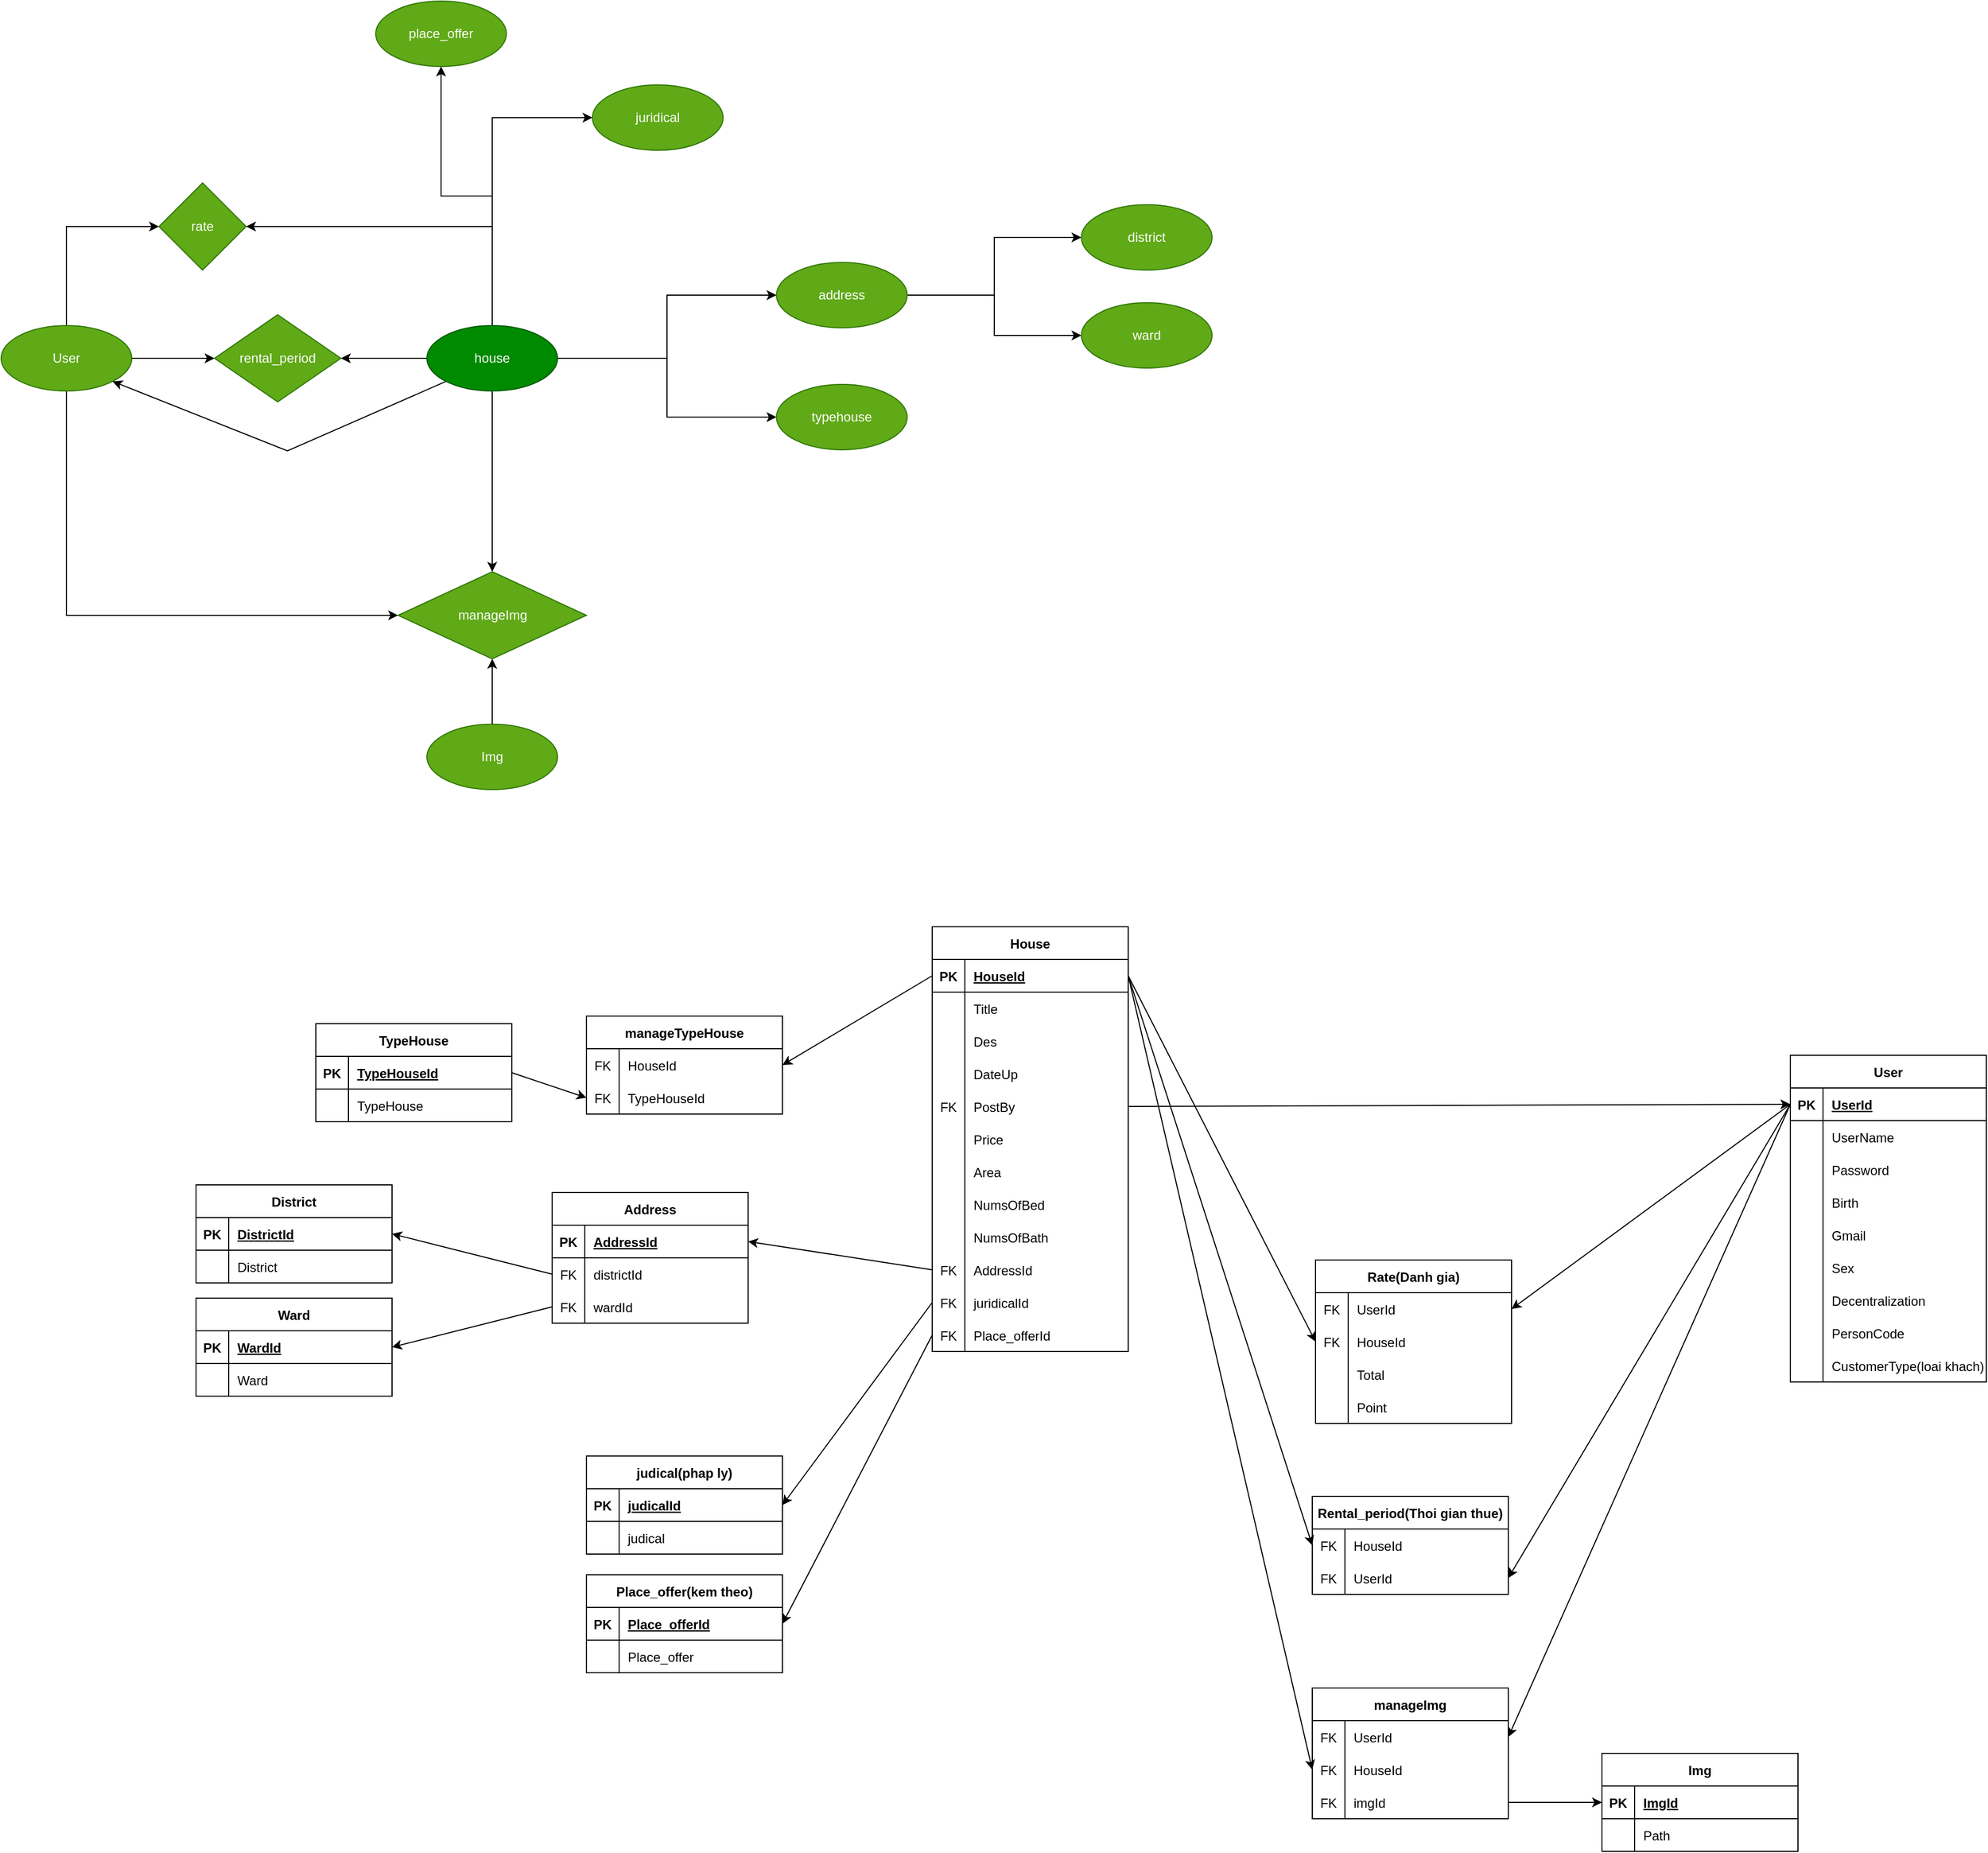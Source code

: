 <mxfile version="20.6.2" type="device"><diagram id="6BeeTokHCu-mZPAGNkXZ" name="Page-1"><mxGraphModel dx="3503" dy="1924" grid="0" gridSize="10" guides="1" tooltips="1" connect="1" arrows="1" fold="1" page="0" pageScale="1" pageWidth="850" pageHeight="1100" math="0" shadow="0"><root><mxCell id="0"/><mxCell id="1" parent="0"/><mxCell id="9HGi4BGhZdFVrXPWBjRr-3" value="User" style="shape=table;startSize=30;container=1;collapsible=1;childLayout=tableLayout;fixedRows=1;rowLines=0;fontStyle=1;align=center;resizeLast=1;" vertex="1" parent="1"><mxGeometry x="425" y="396" width="180" height="300" as="geometry"/></mxCell><mxCell id="9HGi4BGhZdFVrXPWBjRr-4" value="" style="shape=tableRow;horizontal=0;startSize=0;swimlaneHead=0;swimlaneBody=0;fillColor=none;collapsible=0;dropTarget=0;points=[[0,0.5],[1,0.5]];portConstraint=eastwest;top=0;left=0;right=0;bottom=1;" vertex="1" parent="9HGi4BGhZdFVrXPWBjRr-3"><mxGeometry y="30" width="180" height="30" as="geometry"/></mxCell><mxCell id="9HGi4BGhZdFVrXPWBjRr-5" value="PK" style="shape=partialRectangle;connectable=0;fillColor=none;top=0;left=0;bottom=0;right=0;fontStyle=1;overflow=hidden;" vertex="1" parent="9HGi4BGhZdFVrXPWBjRr-4"><mxGeometry width="30" height="30" as="geometry"><mxRectangle width="30" height="30" as="alternateBounds"/></mxGeometry></mxCell><mxCell id="9HGi4BGhZdFVrXPWBjRr-6" value="UserId" style="shape=partialRectangle;connectable=0;fillColor=none;top=0;left=0;bottom=0;right=0;align=left;spacingLeft=6;fontStyle=5;overflow=hidden;" vertex="1" parent="9HGi4BGhZdFVrXPWBjRr-4"><mxGeometry x="30" width="150" height="30" as="geometry"><mxRectangle width="150" height="30" as="alternateBounds"/></mxGeometry></mxCell><mxCell id="9HGi4BGhZdFVrXPWBjRr-7" value="" style="shape=tableRow;horizontal=0;startSize=0;swimlaneHead=0;swimlaneBody=0;fillColor=none;collapsible=0;dropTarget=0;points=[[0,0.5],[1,0.5]];portConstraint=eastwest;top=0;left=0;right=0;bottom=0;" vertex="1" parent="9HGi4BGhZdFVrXPWBjRr-3"><mxGeometry y="60" width="180" height="30" as="geometry"/></mxCell><mxCell id="9HGi4BGhZdFVrXPWBjRr-8" value="" style="shape=partialRectangle;connectable=0;fillColor=none;top=0;left=0;bottom=0;right=0;editable=1;overflow=hidden;" vertex="1" parent="9HGi4BGhZdFVrXPWBjRr-7"><mxGeometry width="30" height="30" as="geometry"><mxRectangle width="30" height="30" as="alternateBounds"/></mxGeometry></mxCell><mxCell id="9HGi4BGhZdFVrXPWBjRr-9" value="UserName" style="shape=partialRectangle;connectable=0;fillColor=none;top=0;left=0;bottom=0;right=0;align=left;spacingLeft=6;overflow=hidden;" vertex="1" parent="9HGi4BGhZdFVrXPWBjRr-7"><mxGeometry x="30" width="150" height="30" as="geometry"><mxRectangle width="150" height="30" as="alternateBounds"/></mxGeometry></mxCell><mxCell id="9HGi4BGhZdFVrXPWBjRr-10" value="" style="shape=tableRow;horizontal=0;startSize=0;swimlaneHead=0;swimlaneBody=0;fillColor=none;collapsible=0;dropTarget=0;points=[[0,0.5],[1,0.5]];portConstraint=eastwest;top=0;left=0;right=0;bottom=0;" vertex="1" parent="9HGi4BGhZdFVrXPWBjRr-3"><mxGeometry y="90" width="180" height="30" as="geometry"/></mxCell><mxCell id="9HGi4BGhZdFVrXPWBjRr-11" value="" style="shape=partialRectangle;connectable=0;fillColor=none;top=0;left=0;bottom=0;right=0;editable=1;overflow=hidden;" vertex="1" parent="9HGi4BGhZdFVrXPWBjRr-10"><mxGeometry width="30" height="30" as="geometry"><mxRectangle width="30" height="30" as="alternateBounds"/></mxGeometry></mxCell><mxCell id="9HGi4BGhZdFVrXPWBjRr-12" value="Password" style="shape=partialRectangle;connectable=0;fillColor=none;top=0;left=0;bottom=0;right=0;align=left;spacingLeft=6;overflow=hidden;" vertex="1" parent="9HGi4BGhZdFVrXPWBjRr-10"><mxGeometry x="30" width="150" height="30" as="geometry"><mxRectangle width="150" height="30" as="alternateBounds"/></mxGeometry></mxCell><mxCell id="9HGi4BGhZdFVrXPWBjRr-13" value="" style="shape=tableRow;horizontal=0;startSize=0;swimlaneHead=0;swimlaneBody=0;fillColor=none;collapsible=0;dropTarget=0;points=[[0,0.5],[1,0.5]];portConstraint=eastwest;top=0;left=0;right=0;bottom=0;" vertex="1" parent="9HGi4BGhZdFVrXPWBjRr-3"><mxGeometry y="120" width="180" height="30" as="geometry"/></mxCell><mxCell id="9HGi4BGhZdFVrXPWBjRr-14" value="" style="shape=partialRectangle;connectable=0;fillColor=none;top=0;left=0;bottom=0;right=0;editable=1;overflow=hidden;" vertex="1" parent="9HGi4BGhZdFVrXPWBjRr-13"><mxGeometry width="30" height="30" as="geometry"><mxRectangle width="30" height="30" as="alternateBounds"/></mxGeometry></mxCell><mxCell id="9HGi4BGhZdFVrXPWBjRr-15" value="Birth" style="shape=partialRectangle;connectable=0;fillColor=none;top=0;left=0;bottom=0;right=0;align=left;spacingLeft=6;overflow=hidden;" vertex="1" parent="9HGi4BGhZdFVrXPWBjRr-13"><mxGeometry x="30" width="150" height="30" as="geometry"><mxRectangle width="150" height="30" as="alternateBounds"/></mxGeometry></mxCell><mxCell id="9HGi4BGhZdFVrXPWBjRr-16" value="" style="shape=tableRow;horizontal=0;startSize=0;swimlaneHead=0;swimlaneBody=0;fillColor=none;collapsible=0;dropTarget=0;points=[[0,0.5],[1,0.5]];portConstraint=eastwest;top=0;left=0;right=0;bottom=0;" vertex="1" parent="9HGi4BGhZdFVrXPWBjRr-3"><mxGeometry y="150" width="180" height="30" as="geometry"/></mxCell><mxCell id="9HGi4BGhZdFVrXPWBjRr-17" value="" style="shape=partialRectangle;connectable=0;fillColor=none;top=0;left=0;bottom=0;right=0;editable=1;overflow=hidden;" vertex="1" parent="9HGi4BGhZdFVrXPWBjRr-16"><mxGeometry width="30" height="30" as="geometry"><mxRectangle width="30" height="30" as="alternateBounds"/></mxGeometry></mxCell><mxCell id="9HGi4BGhZdFVrXPWBjRr-18" value="Gmail" style="shape=partialRectangle;connectable=0;fillColor=none;top=0;left=0;bottom=0;right=0;align=left;spacingLeft=6;overflow=hidden;" vertex="1" parent="9HGi4BGhZdFVrXPWBjRr-16"><mxGeometry x="30" width="150" height="30" as="geometry"><mxRectangle width="150" height="30" as="alternateBounds"/></mxGeometry></mxCell><mxCell id="9HGi4BGhZdFVrXPWBjRr-19" value="" style="shape=tableRow;horizontal=0;startSize=0;swimlaneHead=0;swimlaneBody=0;fillColor=none;collapsible=0;dropTarget=0;points=[[0,0.5],[1,0.5]];portConstraint=eastwest;top=0;left=0;right=0;bottom=0;" vertex="1" parent="9HGi4BGhZdFVrXPWBjRr-3"><mxGeometry y="180" width="180" height="30" as="geometry"/></mxCell><mxCell id="9HGi4BGhZdFVrXPWBjRr-20" value="" style="shape=partialRectangle;connectable=0;fillColor=none;top=0;left=0;bottom=0;right=0;editable=1;overflow=hidden;" vertex="1" parent="9HGi4BGhZdFVrXPWBjRr-19"><mxGeometry width="30" height="30" as="geometry"><mxRectangle width="30" height="30" as="alternateBounds"/></mxGeometry></mxCell><mxCell id="9HGi4BGhZdFVrXPWBjRr-21" value="Sex" style="shape=partialRectangle;connectable=0;fillColor=none;top=0;left=0;bottom=0;right=0;align=left;spacingLeft=6;overflow=hidden;" vertex="1" parent="9HGi4BGhZdFVrXPWBjRr-19"><mxGeometry x="30" width="150" height="30" as="geometry"><mxRectangle width="150" height="30" as="alternateBounds"/></mxGeometry></mxCell><mxCell id="9HGi4BGhZdFVrXPWBjRr-22" value="" style="shape=tableRow;horizontal=0;startSize=0;swimlaneHead=0;swimlaneBody=0;fillColor=none;collapsible=0;dropTarget=0;points=[[0,0.5],[1,0.5]];portConstraint=eastwest;top=0;left=0;right=0;bottom=0;" vertex="1" parent="9HGi4BGhZdFVrXPWBjRr-3"><mxGeometry y="210" width="180" height="30" as="geometry"/></mxCell><mxCell id="9HGi4BGhZdFVrXPWBjRr-23" value="" style="shape=partialRectangle;connectable=0;fillColor=none;top=0;left=0;bottom=0;right=0;editable=1;overflow=hidden;" vertex="1" parent="9HGi4BGhZdFVrXPWBjRr-22"><mxGeometry width="30" height="30" as="geometry"><mxRectangle width="30" height="30" as="alternateBounds"/></mxGeometry></mxCell><mxCell id="9HGi4BGhZdFVrXPWBjRr-24" value="Decentralization" style="shape=partialRectangle;connectable=0;fillColor=none;top=0;left=0;bottom=0;right=0;align=left;spacingLeft=6;overflow=hidden;" vertex="1" parent="9HGi4BGhZdFVrXPWBjRr-22"><mxGeometry x="30" width="150" height="30" as="geometry"><mxRectangle width="150" height="30" as="alternateBounds"/></mxGeometry></mxCell><mxCell id="9HGi4BGhZdFVrXPWBjRr-25" value="" style="shape=tableRow;horizontal=0;startSize=0;swimlaneHead=0;swimlaneBody=0;fillColor=none;collapsible=0;dropTarget=0;points=[[0,0.5],[1,0.5]];portConstraint=eastwest;top=0;left=0;right=0;bottom=0;" vertex="1" parent="9HGi4BGhZdFVrXPWBjRr-3"><mxGeometry y="240" width="180" height="30" as="geometry"/></mxCell><mxCell id="9HGi4BGhZdFVrXPWBjRr-26" value="" style="shape=partialRectangle;connectable=0;fillColor=none;top=0;left=0;bottom=0;right=0;editable=1;overflow=hidden;" vertex="1" parent="9HGi4BGhZdFVrXPWBjRr-25"><mxGeometry width="30" height="30" as="geometry"><mxRectangle width="30" height="30" as="alternateBounds"/></mxGeometry></mxCell><mxCell id="9HGi4BGhZdFVrXPWBjRr-27" value="PersonCode" style="shape=partialRectangle;connectable=0;fillColor=none;top=0;left=0;bottom=0;right=0;align=left;spacingLeft=6;overflow=hidden;" vertex="1" parent="9HGi4BGhZdFVrXPWBjRr-25"><mxGeometry x="30" width="150" height="30" as="geometry"><mxRectangle width="150" height="30" as="alternateBounds"/></mxGeometry></mxCell><mxCell id="9HGi4BGhZdFVrXPWBjRr-200" value="" style="shape=tableRow;horizontal=0;startSize=0;swimlaneHead=0;swimlaneBody=0;fillColor=none;collapsible=0;dropTarget=0;points=[[0,0.5],[1,0.5]];portConstraint=eastwest;top=0;left=0;right=0;bottom=0;" vertex="1" parent="9HGi4BGhZdFVrXPWBjRr-3"><mxGeometry y="270" width="180" height="30" as="geometry"/></mxCell><mxCell id="9HGi4BGhZdFVrXPWBjRr-201" value="" style="shape=partialRectangle;connectable=0;fillColor=none;top=0;left=0;bottom=0;right=0;editable=1;overflow=hidden;" vertex="1" parent="9HGi4BGhZdFVrXPWBjRr-200"><mxGeometry width="30" height="30" as="geometry"><mxRectangle width="30" height="30" as="alternateBounds"/></mxGeometry></mxCell><mxCell id="9HGi4BGhZdFVrXPWBjRr-202" value="CustomerType(loai khach)" style="shape=partialRectangle;connectable=0;fillColor=none;top=0;left=0;bottom=0;right=0;align=left;spacingLeft=6;overflow=hidden;" vertex="1" parent="9HGi4BGhZdFVrXPWBjRr-200"><mxGeometry x="30" width="150" height="30" as="geometry"><mxRectangle width="150" height="30" as="alternateBounds"/></mxGeometry></mxCell><mxCell id="9HGi4BGhZdFVrXPWBjRr-28" value="House" style="shape=table;startSize=30;container=1;collapsible=1;childLayout=tableLayout;fixedRows=1;rowLines=0;fontStyle=1;align=center;resizeLast=1;" vertex="1" parent="1"><mxGeometry x="-363" y="278" width="180" height="390" as="geometry"/></mxCell><mxCell id="9HGi4BGhZdFVrXPWBjRr-29" value="" style="shape=tableRow;horizontal=0;startSize=0;swimlaneHead=0;swimlaneBody=0;fillColor=none;collapsible=0;dropTarget=0;points=[[0,0.5],[1,0.5]];portConstraint=eastwest;top=0;left=0;right=0;bottom=1;" vertex="1" parent="9HGi4BGhZdFVrXPWBjRr-28"><mxGeometry y="30" width="180" height="30" as="geometry"/></mxCell><mxCell id="9HGi4BGhZdFVrXPWBjRr-30" value="PK" style="shape=partialRectangle;connectable=0;fillColor=none;top=0;left=0;bottom=0;right=0;fontStyle=1;overflow=hidden;" vertex="1" parent="9HGi4BGhZdFVrXPWBjRr-29"><mxGeometry width="30" height="30" as="geometry"><mxRectangle width="30" height="30" as="alternateBounds"/></mxGeometry></mxCell><mxCell id="9HGi4BGhZdFVrXPWBjRr-31" value="HouseId" style="shape=partialRectangle;connectable=0;fillColor=none;top=0;left=0;bottom=0;right=0;align=left;spacingLeft=6;fontStyle=5;overflow=hidden;" vertex="1" parent="9HGi4BGhZdFVrXPWBjRr-29"><mxGeometry x="30" width="150" height="30" as="geometry"><mxRectangle width="150" height="30" as="alternateBounds"/></mxGeometry></mxCell><mxCell id="9HGi4BGhZdFVrXPWBjRr-32" value="" style="shape=tableRow;horizontal=0;startSize=0;swimlaneHead=0;swimlaneBody=0;fillColor=none;collapsible=0;dropTarget=0;points=[[0,0.5],[1,0.5]];portConstraint=eastwest;top=0;left=0;right=0;bottom=0;" vertex="1" parent="9HGi4BGhZdFVrXPWBjRr-28"><mxGeometry y="60" width="180" height="30" as="geometry"/></mxCell><mxCell id="9HGi4BGhZdFVrXPWBjRr-33" value="" style="shape=partialRectangle;connectable=0;fillColor=none;top=0;left=0;bottom=0;right=0;editable=1;overflow=hidden;" vertex="1" parent="9HGi4BGhZdFVrXPWBjRr-32"><mxGeometry width="30" height="30" as="geometry"><mxRectangle width="30" height="30" as="alternateBounds"/></mxGeometry></mxCell><mxCell id="9HGi4BGhZdFVrXPWBjRr-34" value="Title" style="shape=partialRectangle;connectable=0;fillColor=none;top=0;left=0;bottom=0;right=0;align=left;spacingLeft=6;overflow=hidden;" vertex="1" parent="9HGi4BGhZdFVrXPWBjRr-32"><mxGeometry x="30" width="150" height="30" as="geometry"><mxRectangle width="150" height="30" as="alternateBounds"/></mxGeometry></mxCell><mxCell id="9HGi4BGhZdFVrXPWBjRr-35" value="" style="shape=tableRow;horizontal=0;startSize=0;swimlaneHead=0;swimlaneBody=0;fillColor=none;collapsible=0;dropTarget=0;points=[[0,0.5],[1,0.5]];portConstraint=eastwest;top=0;left=0;right=0;bottom=0;" vertex="1" parent="9HGi4BGhZdFVrXPWBjRr-28"><mxGeometry y="90" width="180" height="30" as="geometry"/></mxCell><mxCell id="9HGi4BGhZdFVrXPWBjRr-36" value="" style="shape=partialRectangle;connectable=0;fillColor=none;top=0;left=0;bottom=0;right=0;editable=1;overflow=hidden;" vertex="1" parent="9HGi4BGhZdFVrXPWBjRr-35"><mxGeometry width="30" height="30" as="geometry"><mxRectangle width="30" height="30" as="alternateBounds"/></mxGeometry></mxCell><mxCell id="9HGi4BGhZdFVrXPWBjRr-37" value="Des" style="shape=partialRectangle;connectable=0;fillColor=none;top=0;left=0;bottom=0;right=0;align=left;spacingLeft=6;overflow=hidden;" vertex="1" parent="9HGi4BGhZdFVrXPWBjRr-35"><mxGeometry x="30" width="150" height="30" as="geometry"><mxRectangle width="150" height="30" as="alternateBounds"/></mxGeometry></mxCell><mxCell id="9HGi4BGhZdFVrXPWBjRr-38" value="" style="shape=tableRow;horizontal=0;startSize=0;swimlaneHead=0;swimlaneBody=0;fillColor=none;collapsible=0;dropTarget=0;points=[[0,0.5],[1,0.5]];portConstraint=eastwest;top=0;left=0;right=0;bottom=0;" vertex="1" parent="9HGi4BGhZdFVrXPWBjRr-28"><mxGeometry y="120" width="180" height="30" as="geometry"/></mxCell><mxCell id="9HGi4BGhZdFVrXPWBjRr-39" value="" style="shape=partialRectangle;connectable=0;fillColor=none;top=0;left=0;bottom=0;right=0;editable=1;overflow=hidden;" vertex="1" parent="9HGi4BGhZdFVrXPWBjRr-38"><mxGeometry width="30" height="30" as="geometry"><mxRectangle width="30" height="30" as="alternateBounds"/></mxGeometry></mxCell><mxCell id="9HGi4BGhZdFVrXPWBjRr-40" value="DateUp" style="shape=partialRectangle;connectable=0;fillColor=none;top=0;left=0;bottom=0;right=0;align=left;spacingLeft=6;overflow=hidden;" vertex="1" parent="9HGi4BGhZdFVrXPWBjRr-38"><mxGeometry x="30" width="150" height="30" as="geometry"><mxRectangle width="150" height="30" as="alternateBounds"/></mxGeometry></mxCell><mxCell id="9HGi4BGhZdFVrXPWBjRr-44" value="" style="shape=tableRow;horizontal=0;startSize=0;swimlaneHead=0;swimlaneBody=0;fillColor=none;collapsible=0;dropTarget=0;points=[[0,0.5],[1,0.5]];portConstraint=eastwest;top=0;left=0;right=0;bottom=0;" vertex="1" parent="9HGi4BGhZdFVrXPWBjRr-28"><mxGeometry y="150" width="180" height="30" as="geometry"/></mxCell><mxCell id="9HGi4BGhZdFVrXPWBjRr-45" value="FK" style="shape=partialRectangle;connectable=0;fillColor=none;top=0;left=0;bottom=0;right=0;editable=1;overflow=hidden;" vertex="1" parent="9HGi4BGhZdFVrXPWBjRr-44"><mxGeometry width="30" height="30" as="geometry"><mxRectangle width="30" height="30" as="alternateBounds"/></mxGeometry></mxCell><mxCell id="9HGi4BGhZdFVrXPWBjRr-46" value="PostBy" style="shape=partialRectangle;connectable=0;fillColor=none;top=0;left=0;bottom=0;right=0;align=left;spacingLeft=6;overflow=hidden;" vertex="1" parent="9HGi4BGhZdFVrXPWBjRr-44"><mxGeometry x="30" width="150" height="30" as="geometry"><mxRectangle width="150" height="30" as="alternateBounds"/></mxGeometry></mxCell><mxCell id="9HGi4BGhZdFVrXPWBjRr-47" value="" style="shape=tableRow;horizontal=0;startSize=0;swimlaneHead=0;swimlaneBody=0;fillColor=none;collapsible=0;dropTarget=0;points=[[0,0.5],[1,0.5]];portConstraint=eastwest;top=0;left=0;right=0;bottom=0;" vertex="1" parent="9HGi4BGhZdFVrXPWBjRr-28"><mxGeometry y="180" width="180" height="30" as="geometry"/></mxCell><mxCell id="9HGi4BGhZdFVrXPWBjRr-48" value="" style="shape=partialRectangle;connectable=0;fillColor=none;top=0;left=0;bottom=0;right=0;editable=1;overflow=hidden;" vertex="1" parent="9HGi4BGhZdFVrXPWBjRr-47"><mxGeometry width="30" height="30" as="geometry"><mxRectangle width="30" height="30" as="alternateBounds"/></mxGeometry></mxCell><mxCell id="9HGi4BGhZdFVrXPWBjRr-49" value="Price" style="shape=partialRectangle;connectable=0;fillColor=none;top=0;left=0;bottom=0;right=0;align=left;spacingLeft=6;overflow=hidden;" vertex="1" parent="9HGi4BGhZdFVrXPWBjRr-47"><mxGeometry x="30" width="150" height="30" as="geometry"><mxRectangle width="150" height="30" as="alternateBounds"/></mxGeometry></mxCell><mxCell id="9HGi4BGhZdFVrXPWBjRr-111" value="" style="shape=tableRow;horizontal=0;startSize=0;swimlaneHead=0;swimlaneBody=0;fillColor=none;collapsible=0;dropTarget=0;points=[[0,0.5],[1,0.5]];portConstraint=eastwest;top=0;left=0;right=0;bottom=0;" vertex="1" parent="9HGi4BGhZdFVrXPWBjRr-28"><mxGeometry y="210" width="180" height="30" as="geometry"/></mxCell><mxCell id="9HGi4BGhZdFVrXPWBjRr-112" value="" style="shape=partialRectangle;connectable=0;fillColor=none;top=0;left=0;bottom=0;right=0;editable=1;overflow=hidden;" vertex="1" parent="9HGi4BGhZdFVrXPWBjRr-111"><mxGeometry width="30" height="30" as="geometry"><mxRectangle width="30" height="30" as="alternateBounds"/></mxGeometry></mxCell><mxCell id="9HGi4BGhZdFVrXPWBjRr-113" value="Area" style="shape=partialRectangle;connectable=0;fillColor=none;top=0;left=0;bottom=0;right=0;align=left;spacingLeft=6;overflow=hidden;" vertex="1" parent="9HGi4BGhZdFVrXPWBjRr-111"><mxGeometry x="30" width="150" height="30" as="geometry"><mxRectangle width="150" height="30" as="alternateBounds"/></mxGeometry></mxCell><mxCell id="9HGi4BGhZdFVrXPWBjRr-56" value="" style="shape=tableRow;horizontal=0;startSize=0;swimlaneHead=0;swimlaneBody=0;fillColor=none;collapsible=0;dropTarget=0;points=[[0,0.5],[1,0.5]];portConstraint=eastwest;top=0;left=0;right=0;bottom=0;" vertex="1" parent="9HGi4BGhZdFVrXPWBjRr-28"><mxGeometry y="240" width="180" height="30" as="geometry"/></mxCell><mxCell id="9HGi4BGhZdFVrXPWBjRr-57" value="" style="shape=partialRectangle;connectable=0;fillColor=none;top=0;left=0;bottom=0;right=0;editable=1;overflow=hidden;" vertex="1" parent="9HGi4BGhZdFVrXPWBjRr-56"><mxGeometry width="30" height="30" as="geometry"><mxRectangle width="30" height="30" as="alternateBounds"/></mxGeometry></mxCell><mxCell id="9HGi4BGhZdFVrXPWBjRr-58" value="NumsOfBed" style="shape=partialRectangle;connectable=0;fillColor=none;top=0;left=0;bottom=0;right=0;align=left;spacingLeft=6;overflow=hidden;" vertex="1" parent="9HGi4BGhZdFVrXPWBjRr-56"><mxGeometry x="30" width="150" height="30" as="geometry"><mxRectangle width="150" height="30" as="alternateBounds"/></mxGeometry></mxCell><mxCell id="9HGi4BGhZdFVrXPWBjRr-53" value="" style="shape=tableRow;horizontal=0;startSize=0;swimlaneHead=0;swimlaneBody=0;fillColor=none;collapsible=0;dropTarget=0;points=[[0,0.5],[1,0.5]];portConstraint=eastwest;top=0;left=0;right=0;bottom=0;" vertex="1" parent="9HGi4BGhZdFVrXPWBjRr-28"><mxGeometry y="270" width="180" height="30" as="geometry"/></mxCell><mxCell id="9HGi4BGhZdFVrXPWBjRr-54" value="" style="shape=partialRectangle;connectable=0;fillColor=none;top=0;left=0;bottom=0;right=0;editable=1;overflow=hidden;" vertex="1" parent="9HGi4BGhZdFVrXPWBjRr-53"><mxGeometry width="30" height="30" as="geometry"><mxRectangle width="30" height="30" as="alternateBounds"/></mxGeometry></mxCell><mxCell id="9HGi4BGhZdFVrXPWBjRr-55" value="NumsOfBath" style="shape=partialRectangle;connectable=0;fillColor=none;top=0;left=0;bottom=0;right=0;align=left;spacingLeft=6;overflow=hidden;" vertex="1" parent="9HGi4BGhZdFVrXPWBjRr-53"><mxGeometry x="30" width="150" height="30" as="geometry"><mxRectangle width="150" height="30" as="alternateBounds"/></mxGeometry></mxCell><mxCell id="9HGi4BGhZdFVrXPWBjRr-50" value="" style="shape=tableRow;horizontal=0;startSize=0;swimlaneHead=0;swimlaneBody=0;fillColor=none;collapsible=0;dropTarget=0;points=[[0,0.5],[1,0.5]];portConstraint=eastwest;top=0;left=0;right=0;bottom=0;" vertex="1" parent="9HGi4BGhZdFVrXPWBjRr-28"><mxGeometry y="300" width="180" height="30" as="geometry"/></mxCell><mxCell id="9HGi4BGhZdFVrXPWBjRr-51" value="FK" style="shape=partialRectangle;connectable=0;fillColor=none;top=0;left=0;bottom=0;right=0;editable=1;overflow=hidden;" vertex="1" parent="9HGi4BGhZdFVrXPWBjRr-50"><mxGeometry width="30" height="30" as="geometry"><mxRectangle width="30" height="30" as="alternateBounds"/></mxGeometry></mxCell><mxCell id="9HGi4BGhZdFVrXPWBjRr-52" value="AddressId" style="shape=partialRectangle;connectable=0;fillColor=none;top=0;left=0;bottom=0;right=0;align=left;spacingLeft=6;overflow=hidden;" vertex="1" parent="9HGi4BGhZdFVrXPWBjRr-50"><mxGeometry x="30" width="150" height="30" as="geometry"><mxRectangle width="150" height="30" as="alternateBounds"/></mxGeometry></mxCell><mxCell id="9HGi4BGhZdFVrXPWBjRr-92" value="" style="shape=tableRow;horizontal=0;startSize=0;swimlaneHead=0;swimlaneBody=0;fillColor=none;collapsible=0;dropTarget=0;points=[[0,0.5],[1,0.5]];portConstraint=eastwest;top=0;left=0;right=0;bottom=0;" vertex="1" parent="9HGi4BGhZdFVrXPWBjRr-28"><mxGeometry y="330" width="180" height="30" as="geometry"/></mxCell><mxCell id="9HGi4BGhZdFVrXPWBjRr-93" value="FK" style="shape=partialRectangle;connectable=0;fillColor=none;top=0;left=0;bottom=0;right=0;editable=1;overflow=hidden;" vertex="1" parent="9HGi4BGhZdFVrXPWBjRr-92"><mxGeometry width="30" height="30" as="geometry"><mxRectangle width="30" height="30" as="alternateBounds"/></mxGeometry></mxCell><mxCell id="9HGi4BGhZdFVrXPWBjRr-94" value="juridicalId" style="shape=partialRectangle;connectable=0;fillColor=none;top=0;left=0;bottom=0;right=0;align=left;spacingLeft=6;overflow=hidden;" vertex="1" parent="9HGi4BGhZdFVrXPWBjRr-92"><mxGeometry x="30" width="150" height="30" as="geometry"><mxRectangle width="150" height="30" as="alternateBounds"/></mxGeometry></mxCell><mxCell id="9HGi4BGhZdFVrXPWBjRr-86" value="" style="shape=tableRow;horizontal=0;startSize=0;swimlaneHead=0;swimlaneBody=0;fillColor=none;collapsible=0;dropTarget=0;points=[[0,0.5],[1,0.5]];portConstraint=eastwest;top=0;left=0;right=0;bottom=0;" vertex="1" parent="9HGi4BGhZdFVrXPWBjRr-28"><mxGeometry y="360" width="180" height="30" as="geometry"/></mxCell><mxCell id="9HGi4BGhZdFVrXPWBjRr-87" value="FK" style="shape=partialRectangle;connectable=0;fillColor=none;top=0;left=0;bottom=0;right=0;editable=1;overflow=hidden;" vertex="1" parent="9HGi4BGhZdFVrXPWBjRr-86"><mxGeometry width="30" height="30" as="geometry"><mxRectangle width="30" height="30" as="alternateBounds"/></mxGeometry></mxCell><mxCell id="9HGi4BGhZdFVrXPWBjRr-88" value="Place_offerId" style="shape=partialRectangle;connectable=0;fillColor=none;top=0;left=0;bottom=0;right=0;align=left;spacingLeft=6;overflow=hidden;" vertex="1" parent="9HGi4BGhZdFVrXPWBjRr-86"><mxGeometry x="30" width="150" height="30" as="geometry"><mxRectangle width="150" height="30" as="alternateBounds"/></mxGeometry></mxCell><mxCell id="9HGi4BGhZdFVrXPWBjRr-73" style="edgeStyle=orthogonalEdgeStyle;rounded=0;orthogonalLoop=1;jettySize=auto;html=1;exitX=0.5;exitY=1;exitDx=0;exitDy=0;entryX=0;entryY=0.5;entryDx=0;entryDy=0;" edge="1" parent="1" source="9HGi4BGhZdFVrXPWBjRr-59" target="9HGi4BGhZdFVrXPWBjRr-69"><mxGeometry relative="1" as="geometry"/></mxCell><mxCell id="9HGi4BGhZdFVrXPWBjRr-75" style="edgeStyle=orthogonalEdgeStyle;rounded=0;orthogonalLoop=1;jettySize=auto;html=1;exitX=1;exitY=0.5;exitDx=0;exitDy=0;entryX=0;entryY=0.5;entryDx=0;entryDy=0;" edge="1" parent="1" source="9HGi4BGhZdFVrXPWBjRr-59" target="9HGi4BGhZdFVrXPWBjRr-77"><mxGeometry relative="1" as="geometry"><mxPoint x="-1019" y="-244" as="targetPoint"/></mxGeometry></mxCell><mxCell id="9HGi4BGhZdFVrXPWBjRr-80" style="edgeStyle=orthogonalEdgeStyle;rounded=0;orthogonalLoop=1;jettySize=auto;html=1;exitX=0.5;exitY=0;exitDx=0;exitDy=0;entryX=0;entryY=0.5;entryDx=0;entryDy=0;" edge="1" parent="1" source="9HGi4BGhZdFVrXPWBjRr-59" target="9HGi4BGhZdFVrXPWBjRr-114"><mxGeometry relative="1" as="geometry"><mxPoint x="-1082" y="-482" as="targetPoint"/></mxGeometry></mxCell><mxCell id="9HGi4BGhZdFVrXPWBjRr-59" value="User" style="ellipse;whiteSpace=wrap;html=1;fillColor=#60a917;fontColor=#ffffff;strokeColor=#2D7600;" vertex="1" parent="1"><mxGeometry x="-1218" y="-274" width="120" height="60" as="geometry"/></mxCell><mxCell id="9HGi4BGhZdFVrXPWBjRr-63" style="edgeStyle=orthogonalEdgeStyle;rounded=0;orthogonalLoop=1;jettySize=auto;html=1;exitX=1;exitY=0.5;exitDx=0;exitDy=0;entryX=0;entryY=0.5;entryDx=0;entryDy=0;" edge="1" parent="1" source="9HGi4BGhZdFVrXPWBjRr-60" target="9HGi4BGhZdFVrXPWBjRr-61"><mxGeometry relative="1" as="geometry"/></mxCell><mxCell id="9HGi4BGhZdFVrXPWBjRr-64" style="edgeStyle=orthogonalEdgeStyle;rounded=0;orthogonalLoop=1;jettySize=auto;html=1;exitX=1;exitY=0.5;exitDx=0;exitDy=0;entryX=0;entryY=0.5;entryDx=0;entryDy=0;" edge="1" parent="1" source="9HGi4BGhZdFVrXPWBjRr-60" target="9HGi4BGhZdFVrXPWBjRr-62"><mxGeometry relative="1" as="geometry"/></mxCell><mxCell id="9HGi4BGhZdFVrXPWBjRr-70" style="edgeStyle=orthogonalEdgeStyle;rounded=0;orthogonalLoop=1;jettySize=auto;html=1;exitX=0.5;exitY=1;exitDx=0;exitDy=0;entryX=0.5;entryY=0;entryDx=0;entryDy=0;" edge="1" parent="1" source="9HGi4BGhZdFVrXPWBjRr-60" target="9HGi4BGhZdFVrXPWBjRr-69"><mxGeometry relative="1" as="geometry"/></mxCell><mxCell id="9HGi4BGhZdFVrXPWBjRr-76" style="edgeStyle=orthogonalEdgeStyle;rounded=0;orthogonalLoop=1;jettySize=auto;html=1;exitX=0;exitY=0.5;exitDx=0;exitDy=0;entryX=1;entryY=0.5;entryDx=0;entryDy=0;" edge="1" parent="1" source="9HGi4BGhZdFVrXPWBjRr-60" target="9HGi4BGhZdFVrXPWBjRr-77"><mxGeometry relative="1" as="geometry"><mxPoint x="-899" y="-244" as="targetPoint"/></mxGeometry></mxCell><mxCell id="9HGi4BGhZdFVrXPWBjRr-79" style="edgeStyle=orthogonalEdgeStyle;rounded=0;orthogonalLoop=1;jettySize=auto;html=1;exitX=0.5;exitY=0;exitDx=0;exitDy=0;entryX=1;entryY=0.5;entryDx=0;entryDy=0;" edge="1" parent="1" source="9HGi4BGhZdFVrXPWBjRr-60" target="9HGi4BGhZdFVrXPWBjRr-114"><mxGeometry relative="1" as="geometry"><mxPoint x="-1022" y="-452" as="targetPoint"/></mxGeometry></mxCell><mxCell id="9HGi4BGhZdFVrXPWBjRr-82" style="edgeStyle=orthogonalEdgeStyle;rounded=0;orthogonalLoop=1;jettySize=auto;html=1;exitX=0.5;exitY=0;exitDx=0;exitDy=0;entryX=0.5;entryY=1;entryDx=0;entryDy=0;" edge="1" parent="1" source="9HGi4BGhZdFVrXPWBjRr-60" target="9HGi4BGhZdFVrXPWBjRr-81"><mxGeometry relative="1" as="geometry"/></mxCell><mxCell id="9HGi4BGhZdFVrXPWBjRr-96" style="edgeStyle=orthogonalEdgeStyle;rounded=0;orthogonalLoop=1;jettySize=auto;html=1;exitX=0.5;exitY=0;exitDx=0;exitDy=0;entryX=0;entryY=0.5;entryDx=0;entryDy=0;" edge="1" parent="1" source="9HGi4BGhZdFVrXPWBjRr-60" target="9HGi4BGhZdFVrXPWBjRr-95"><mxGeometry relative="1" as="geometry"/></mxCell><mxCell id="9HGi4BGhZdFVrXPWBjRr-199" style="edgeStyle=none;rounded=0;orthogonalLoop=1;jettySize=auto;html=1;exitX=0;exitY=1;exitDx=0;exitDy=0;entryX=1;entryY=1;entryDx=0;entryDy=0;" edge="1" parent="1" source="9HGi4BGhZdFVrXPWBjRr-60" target="9HGi4BGhZdFVrXPWBjRr-59"><mxGeometry relative="1" as="geometry"><Array as="points"><mxPoint x="-955" y="-159"/></Array></mxGeometry></mxCell><mxCell id="9HGi4BGhZdFVrXPWBjRr-60" value="house" style="ellipse;whiteSpace=wrap;html=1;fillColor=#008a00;fontColor=#ffffff;strokeColor=#005700;" vertex="1" parent="1"><mxGeometry x="-827" y="-274" width="120" height="60" as="geometry"/></mxCell><mxCell id="9HGi4BGhZdFVrXPWBjRr-67" style="edgeStyle=orthogonalEdgeStyle;rounded=0;orthogonalLoop=1;jettySize=auto;html=1;exitX=1;exitY=0.5;exitDx=0;exitDy=0;entryX=0;entryY=0.5;entryDx=0;entryDy=0;" edge="1" parent="1" source="9HGi4BGhZdFVrXPWBjRr-61" target="9HGi4BGhZdFVrXPWBjRr-65"><mxGeometry relative="1" as="geometry"/></mxCell><mxCell id="9HGi4BGhZdFVrXPWBjRr-68" style="edgeStyle=orthogonalEdgeStyle;rounded=0;orthogonalLoop=1;jettySize=auto;html=1;exitX=1;exitY=0.5;exitDx=0;exitDy=0;entryX=0;entryY=0.5;entryDx=0;entryDy=0;" edge="1" parent="1" source="9HGi4BGhZdFVrXPWBjRr-61" target="9HGi4BGhZdFVrXPWBjRr-66"><mxGeometry relative="1" as="geometry"/></mxCell><mxCell id="9HGi4BGhZdFVrXPWBjRr-61" value="address" style="ellipse;whiteSpace=wrap;html=1;fillColor=#60a917;fontColor=#ffffff;strokeColor=#2D7600;" vertex="1" parent="1"><mxGeometry x="-506" y="-332" width="120" height="60" as="geometry"/></mxCell><mxCell id="9HGi4BGhZdFVrXPWBjRr-62" value="typehouse" style="ellipse;whiteSpace=wrap;html=1;fillColor=#60a917;fontColor=#ffffff;strokeColor=#2D7600;" vertex="1" parent="1"><mxGeometry x="-506" y="-220" width="120" height="60" as="geometry"/></mxCell><mxCell id="9HGi4BGhZdFVrXPWBjRr-65" value="district" style="ellipse;whiteSpace=wrap;html=1;fillColor=#60a917;fontColor=#ffffff;strokeColor=#2D7600;" vertex="1" parent="1"><mxGeometry x="-226" y="-385" width="120" height="60" as="geometry"/></mxCell><mxCell id="9HGi4BGhZdFVrXPWBjRr-66" value="ward" style="ellipse;whiteSpace=wrap;html=1;fillColor=#60a917;fontColor=#ffffff;strokeColor=#2D7600;" vertex="1" parent="1"><mxGeometry x="-226" y="-295" width="120" height="60" as="geometry"/></mxCell><mxCell id="9HGi4BGhZdFVrXPWBjRr-69" value="manageImg" style="rhombus;whiteSpace=wrap;html=1;fillColor=#60a917;fontColor=#ffffff;strokeColor=#2D7600;" vertex="1" parent="1"><mxGeometry x="-853.5" y="-48" width="173" height="80" as="geometry"/></mxCell><mxCell id="9HGi4BGhZdFVrXPWBjRr-72" style="edgeStyle=orthogonalEdgeStyle;rounded=0;orthogonalLoop=1;jettySize=auto;html=1;exitX=0.5;exitY=0;exitDx=0;exitDy=0;entryX=0.5;entryY=1;entryDx=0;entryDy=0;" edge="1" parent="1" source="9HGi4BGhZdFVrXPWBjRr-71" target="9HGi4BGhZdFVrXPWBjRr-69"><mxGeometry relative="1" as="geometry"/></mxCell><mxCell id="9HGi4BGhZdFVrXPWBjRr-71" value="Img" style="ellipse;whiteSpace=wrap;html=1;fillColor=#60a917;fontColor=#ffffff;strokeColor=#2D7600;" vertex="1" parent="1"><mxGeometry x="-827" y="92" width="120" height="60" as="geometry"/></mxCell><mxCell id="9HGi4BGhZdFVrXPWBjRr-77" value="rental_period" style="rhombus;whiteSpace=wrap;html=1;fillColor=#60a917;fontColor=#ffffff;strokeColor=#2D7600;" vertex="1" parent="1"><mxGeometry x="-1022" y="-284" width="116" height="80" as="geometry"/></mxCell><mxCell id="9HGi4BGhZdFVrXPWBjRr-81" value="place_offer" style="ellipse;whiteSpace=wrap;html=1;fillColor=#60a917;fontColor=#ffffff;strokeColor=#2D7600;" vertex="1" parent="1"><mxGeometry x="-874" y="-572" width="120" height="60" as="geometry"/></mxCell><mxCell id="9HGi4BGhZdFVrXPWBjRr-95" value="juridical" style="ellipse;whiteSpace=wrap;html=1;fillColor=#60a917;fontColor=#ffffff;strokeColor=#2D7600;" vertex="1" parent="1"><mxGeometry x="-675" y="-495" width="120" height="60" as="geometry"/></mxCell><mxCell id="9HGi4BGhZdFVrXPWBjRr-97" value="Rate(Danh gia)" style="shape=table;startSize=30;container=1;collapsible=1;childLayout=tableLayout;fixedRows=1;rowLines=0;fontStyle=1;align=center;resizeLast=1;" vertex="1" parent="1"><mxGeometry x="-11" y="584" width="180" height="150" as="geometry"/></mxCell><mxCell id="9HGi4BGhZdFVrXPWBjRr-101" value="" style="shape=tableRow;horizontal=0;startSize=0;swimlaneHead=0;swimlaneBody=0;fillColor=none;collapsible=0;dropTarget=0;points=[[0,0.5],[1,0.5]];portConstraint=eastwest;top=0;left=0;right=0;bottom=0;" vertex="1" parent="9HGi4BGhZdFVrXPWBjRr-97"><mxGeometry y="30" width="180" height="30" as="geometry"/></mxCell><mxCell id="9HGi4BGhZdFVrXPWBjRr-102" value="FK" style="shape=partialRectangle;connectable=0;fillColor=none;top=0;left=0;bottom=0;right=0;editable=1;overflow=hidden;" vertex="1" parent="9HGi4BGhZdFVrXPWBjRr-101"><mxGeometry width="30" height="30" as="geometry"><mxRectangle width="30" height="30" as="alternateBounds"/></mxGeometry></mxCell><mxCell id="9HGi4BGhZdFVrXPWBjRr-103" value="UserId" style="shape=partialRectangle;connectable=0;fillColor=none;top=0;left=0;bottom=0;right=0;align=left;spacingLeft=6;overflow=hidden;" vertex="1" parent="9HGi4BGhZdFVrXPWBjRr-101"><mxGeometry x="30" width="150" height="30" as="geometry"><mxRectangle width="150" height="30" as="alternateBounds"/></mxGeometry></mxCell><mxCell id="9HGi4BGhZdFVrXPWBjRr-104" value="" style="shape=tableRow;horizontal=0;startSize=0;swimlaneHead=0;swimlaneBody=0;fillColor=none;collapsible=0;dropTarget=0;points=[[0,0.5],[1,0.5]];portConstraint=eastwest;top=0;left=0;right=0;bottom=0;" vertex="1" parent="9HGi4BGhZdFVrXPWBjRr-97"><mxGeometry y="60" width="180" height="30" as="geometry"/></mxCell><mxCell id="9HGi4BGhZdFVrXPWBjRr-105" value="FK" style="shape=partialRectangle;connectable=0;fillColor=none;top=0;left=0;bottom=0;right=0;editable=1;overflow=hidden;" vertex="1" parent="9HGi4BGhZdFVrXPWBjRr-104"><mxGeometry width="30" height="30" as="geometry"><mxRectangle width="30" height="30" as="alternateBounds"/></mxGeometry></mxCell><mxCell id="9HGi4BGhZdFVrXPWBjRr-106" value="HouseId" style="shape=partialRectangle;connectable=0;fillColor=none;top=0;left=0;bottom=0;right=0;align=left;spacingLeft=6;overflow=hidden;" vertex="1" parent="9HGi4BGhZdFVrXPWBjRr-104"><mxGeometry x="30" width="150" height="30" as="geometry"><mxRectangle width="150" height="30" as="alternateBounds"/></mxGeometry></mxCell><mxCell id="9HGi4BGhZdFVrXPWBjRr-178" value="" style="shape=tableRow;horizontal=0;startSize=0;swimlaneHead=0;swimlaneBody=0;fillColor=none;collapsible=0;dropTarget=0;points=[[0,0.5],[1,0.5]];portConstraint=eastwest;top=0;left=0;right=0;bottom=0;" vertex="1" parent="9HGi4BGhZdFVrXPWBjRr-97"><mxGeometry y="90" width="180" height="30" as="geometry"/></mxCell><mxCell id="9HGi4BGhZdFVrXPWBjRr-179" value="" style="shape=partialRectangle;connectable=0;fillColor=none;top=0;left=0;bottom=0;right=0;editable=1;overflow=hidden;" vertex="1" parent="9HGi4BGhZdFVrXPWBjRr-178"><mxGeometry width="30" height="30" as="geometry"><mxRectangle width="30" height="30" as="alternateBounds"/></mxGeometry></mxCell><mxCell id="9HGi4BGhZdFVrXPWBjRr-180" value="Total" style="shape=partialRectangle;connectable=0;fillColor=none;top=0;left=0;bottom=0;right=0;align=left;spacingLeft=6;overflow=hidden;" vertex="1" parent="9HGi4BGhZdFVrXPWBjRr-178"><mxGeometry x="30" width="150" height="30" as="geometry"><mxRectangle width="150" height="30" as="alternateBounds"/></mxGeometry></mxCell><mxCell id="9HGi4BGhZdFVrXPWBjRr-181" value="" style="shape=tableRow;horizontal=0;startSize=0;swimlaneHead=0;swimlaneBody=0;fillColor=none;collapsible=0;dropTarget=0;points=[[0,0.5],[1,0.5]];portConstraint=eastwest;top=0;left=0;right=0;bottom=0;" vertex="1" parent="9HGi4BGhZdFVrXPWBjRr-97"><mxGeometry y="120" width="180" height="30" as="geometry"/></mxCell><mxCell id="9HGi4BGhZdFVrXPWBjRr-182" value="" style="shape=partialRectangle;connectable=0;fillColor=none;top=0;left=0;bottom=0;right=0;editable=1;overflow=hidden;" vertex="1" parent="9HGi4BGhZdFVrXPWBjRr-181"><mxGeometry width="30" height="30" as="geometry"><mxRectangle width="30" height="30" as="alternateBounds"/></mxGeometry></mxCell><mxCell id="9HGi4BGhZdFVrXPWBjRr-183" value="Point" style="shape=partialRectangle;connectable=0;fillColor=none;top=0;left=0;bottom=0;right=0;align=left;spacingLeft=6;overflow=hidden;" vertex="1" parent="9HGi4BGhZdFVrXPWBjRr-181"><mxGeometry x="30" width="150" height="30" as="geometry"><mxRectangle width="150" height="30" as="alternateBounds"/></mxGeometry></mxCell><mxCell id="9HGi4BGhZdFVrXPWBjRr-114" value="rate" style="rhombus;whiteSpace=wrap;html=1;fillColor=#60a917;fontColor=#ffffff;strokeColor=#2D7600;" vertex="1" parent="1"><mxGeometry x="-1073" y="-405" width="80" height="80" as="geometry"/></mxCell><mxCell id="9HGi4BGhZdFVrXPWBjRr-115" style="rounded=0;orthogonalLoop=1;jettySize=auto;html=1;exitX=1;exitY=0.5;exitDx=0;exitDy=0;entryX=0;entryY=0.5;entryDx=0;entryDy=0;" edge="1" parent="1" source="9HGi4BGhZdFVrXPWBjRr-29" target="9HGi4BGhZdFVrXPWBjRr-104"><mxGeometry relative="1" as="geometry"/></mxCell><mxCell id="9HGi4BGhZdFVrXPWBjRr-116" style="rounded=0;orthogonalLoop=1;jettySize=auto;html=1;exitX=0;exitY=0.5;exitDx=0;exitDy=0;entryX=1;entryY=0.5;entryDx=0;entryDy=0;" edge="1" parent="1" source="9HGi4BGhZdFVrXPWBjRr-4" target="9HGi4BGhZdFVrXPWBjRr-101"><mxGeometry relative="1" as="geometry"/></mxCell><mxCell id="9HGi4BGhZdFVrXPWBjRr-117" value="Rental_period(Thoi gian thue)" style="shape=table;startSize=30;container=1;collapsible=1;childLayout=tableLayout;fixedRows=1;rowLines=0;fontStyle=1;align=center;resizeLast=1;" vertex="1" parent="1"><mxGeometry x="-14" y="801" width="180" height="90" as="geometry"/></mxCell><mxCell id="9HGi4BGhZdFVrXPWBjRr-121" value="" style="shape=tableRow;horizontal=0;startSize=0;swimlaneHead=0;swimlaneBody=0;fillColor=none;collapsible=0;dropTarget=0;points=[[0,0.5],[1,0.5]];portConstraint=eastwest;top=0;left=0;right=0;bottom=0;" vertex="1" parent="9HGi4BGhZdFVrXPWBjRr-117"><mxGeometry y="30" width="180" height="30" as="geometry"/></mxCell><mxCell id="9HGi4BGhZdFVrXPWBjRr-122" value="FK" style="shape=partialRectangle;connectable=0;fillColor=none;top=0;left=0;bottom=0;right=0;editable=1;overflow=hidden;" vertex="1" parent="9HGi4BGhZdFVrXPWBjRr-121"><mxGeometry width="30" height="30" as="geometry"><mxRectangle width="30" height="30" as="alternateBounds"/></mxGeometry></mxCell><mxCell id="9HGi4BGhZdFVrXPWBjRr-123" value="HouseId" style="shape=partialRectangle;connectable=0;fillColor=none;top=0;left=0;bottom=0;right=0;align=left;spacingLeft=6;overflow=hidden;" vertex="1" parent="9HGi4BGhZdFVrXPWBjRr-121"><mxGeometry x="30" width="150" height="30" as="geometry"><mxRectangle width="150" height="30" as="alternateBounds"/></mxGeometry></mxCell><mxCell id="9HGi4BGhZdFVrXPWBjRr-124" value="" style="shape=tableRow;horizontal=0;startSize=0;swimlaneHead=0;swimlaneBody=0;fillColor=none;collapsible=0;dropTarget=0;points=[[0,0.5],[1,0.5]];portConstraint=eastwest;top=0;left=0;right=0;bottom=0;" vertex="1" parent="9HGi4BGhZdFVrXPWBjRr-117"><mxGeometry y="60" width="180" height="30" as="geometry"/></mxCell><mxCell id="9HGi4BGhZdFVrXPWBjRr-125" value="FK" style="shape=partialRectangle;connectable=0;fillColor=none;top=0;left=0;bottom=0;right=0;editable=1;overflow=hidden;" vertex="1" parent="9HGi4BGhZdFVrXPWBjRr-124"><mxGeometry width="30" height="30" as="geometry"><mxRectangle width="30" height="30" as="alternateBounds"/></mxGeometry></mxCell><mxCell id="9HGi4BGhZdFVrXPWBjRr-126" value="UserId" style="shape=partialRectangle;connectable=0;fillColor=none;top=0;left=0;bottom=0;right=0;align=left;spacingLeft=6;overflow=hidden;" vertex="1" parent="9HGi4BGhZdFVrXPWBjRr-124"><mxGeometry x="30" width="150" height="30" as="geometry"><mxRectangle width="150" height="30" as="alternateBounds"/></mxGeometry></mxCell><mxCell id="9HGi4BGhZdFVrXPWBjRr-130" style="rounded=0;orthogonalLoop=1;jettySize=auto;html=1;exitX=0;exitY=0.5;exitDx=0;exitDy=0;entryX=1;entryY=0.5;entryDx=0;entryDy=0;" edge="1" parent="1" source="9HGi4BGhZdFVrXPWBjRr-4" target="9HGi4BGhZdFVrXPWBjRr-124"><mxGeometry relative="1" as="geometry"/></mxCell><mxCell id="9HGi4BGhZdFVrXPWBjRr-131" style="rounded=0;orthogonalLoop=1;jettySize=auto;html=1;exitX=1;exitY=0.5;exitDx=0;exitDy=0;entryX=0;entryY=0.5;entryDx=0;entryDy=0;" edge="1" parent="1" source="9HGi4BGhZdFVrXPWBjRr-29" target="9HGi4BGhZdFVrXPWBjRr-121"><mxGeometry relative="1" as="geometry"/></mxCell><mxCell id="9HGi4BGhZdFVrXPWBjRr-132" value="manageImg" style="shape=table;startSize=30;container=1;collapsible=1;childLayout=tableLayout;fixedRows=1;rowLines=0;fontStyle=1;align=center;resizeLast=1;" vertex="1" parent="1"><mxGeometry x="-14" y="977" width="180" height="120" as="geometry"/></mxCell><mxCell id="9HGi4BGhZdFVrXPWBjRr-136" value="" style="shape=tableRow;horizontal=0;startSize=0;swimlaneHead=0;swimlaneBody=0;fillColor=none;collapsible=0;dropTarget=0;points=[[0,0.5],[1,0.5]];portConstraint=eastwest;top=0;left=0;right=0;bottom=0;" vertex="1" parent="9HGi4BGhZdFVrXPWBjRr-132"><mxGeometry y="30" width="180" height="30" as="geometry"/></mxCell><mxCell id="9HGi4BGhZdFVrXPWBjRr-137" value="FK" style="shape=partialRectangle;connectable=0;fillColor=none;top=0;left=0;bottom=0;right=0;editable=1;overflow=hidden;" vertex="1" parent="9HGi4BGhZdFVrXPWBjRr-136"><mxGeometry width="30" height="30" as="geometry"><mxRectangle width="30" height="30" as="alternateBounds"/></mxGeometry></mxCell><mxCell id="9HGi4BGhZdFVrXPWBjRr-138" value="UserId" style="shape=partialRectangle;connectable=0;fillColor=none;top=0;left=0;bottom=0;right=0;align=left;spacingLeft=6;overflow=hidden;" vertex="1" parent="9HGi4BGhZdFVrXPWBjRr-136"><mxGeometry x="30" width="150" height="30" as="geometry"><mxRectangle width="150" height="30" as="alternateBounds"/></mxGeometry></mxCell><mxCell id="9HGi4BGhZdFVrXPWBjRr-139" value="" style="shape=tableRow;horizontal=0;startSize=0;swimlaneHead=0;swimlaneBody=0;fillColor=none;collapsible=0;dropTarget=0;points=[[0,0.5],[1,0.5]];portConstraint=eastwest;top=0;left=0;right=0;bottom=0;" vertex="1" parent="9HGi4BGhZdFVrXPWBjRr-132"><mxGeometry y="60" width="180" height="30" as="geometry"/></mxCell><mxCell id="9HGi4BGhZdFVrXPWBjRr-140" value="FK" style="shape=partialRectangle;connectable=0;fillColor=none;top=0;left=0;bottom=0;right=0;editable=1;overflow=hidden;" vertex="1" parent="9HGi4BGhZdFVrXPWBjRr-139"><mxGeometry width="30" height="30" as="geometry"><mxRectangle width="30" height="30" as="alternateBounds"/></mxGeometry></mxCell><mxCell id="9HGi4BGhZdFVrXPWBjRr-141" value="HouseId" style="shape=partialRectangle;connectable=0;fillColor=none;top=0;left=0;bottom=0;right=0;align=left;spacingLeft=6;overflow=hidden;" vertex="1" parent="9HGi4BGhZdFVrXPWBjRr-139"><mxGeometry x="30" width="150" height="30" as="geometry"><mxRectangle width="150" height="30" as="alternateBounds"/></mxGeometry></mxCell><mxCell id="9HGi4BGhZdFVrXPWBjRr-160" value="" style="shape=tableRow;horizontal=0;startSize=0;swimlaneHead=0;swimlaneBody=0;fillColor=none;collapsible=0;dropTarget=0;points=[[0,0.5],[1,0.5]];portConstraint=eastwest;top=0;left=0;right=0;bottom=0;" vertex="1" parent="9HGi4BGhZdFVrXPWBjRr-132"><mxGeometry y="90" width="180" height="30" as="geometry"/></mxCell><mxCell id="9HGi4BGhZdFVrXPWBjRr-161" value="FK" style="shape=partialRectangle;connectable=0;fillColor=none;top=0;left=0;bottom=0;right=0;editable=1;overflow=hidden;" vertex="1" parent="9HGi4BGhZdFVrXPWBjRr-160"><mxGeometry width="30" height="30" as="geometry"><mxRectangle width="30" height="30" as="alternateBounds"/></mxGeometry></mxCell><mxCell id="9HGi4BGhZdFVrXPWBjRr-162" value="imgId" style="shape=partialRectangle;connectable=0;fillColor=none;top=0;left=0;bottom=0;right=0;align=left;spacingLeft=6;overflow=hidden;" vertex="1" parent="9HGi4BGhZdFVrXPWBjRr-160"><mxGeometry x="30" width="150" height="30" as="geometry"><mxRectangle width="150" height="30" as="alternateBounds"/></mxGeometry></mxCell><mxCell id="9HGi4BGhZdFVrXPWBjRr-145" style="edgeStyle=none;rounded=0;orthogonalLoop=1;jettySize=auto;html=1;exitX=1;exitY=0.5;exitDx=0;exitDy=0;entryX=0;entryY=0.5;entryDx=0;entryDy=0;" edge="1" parent="1" source="9HGi4BGhZdFVrXPWBjRr-29" target="9HGi4BGhZdFVrXPWBjRr-139"><mxGeometry relative="1" as="geometry"/></mxCell><mxCell id="9HGi4BGhZdFVrXPWBjRr-146" style="edgeStyle=none;rounded=0;orthogonalLoop=1;jettySize=auto;html=1;exitX=0;exitY=0.5;exitDx=0;exitDy=0;entryX=1;entryY=0.5;entryDx=0;entryDy=0;" edge="1" parent="1" source="9HGi4BGhZdFVrXPWBjRr-4" target="9HGi4BGhZdFVrXPWBjRr-136"><mxGeometry relative="1" as="geometry"/></mxCell><mxCell id="9HGi4BGhZdFVrXPWBjRr-147" value="Img" style="shape=table;startSize=30;container=1;collapsible=1;childLayout=tableLayout;fixedRows=1;rowLines=0;fontStyle=1;align=center;resizeLast=1;" vertex="1" parent="1"><mxGeometry x="252" y="1037" width="180" height="90" as="geometry"/></mxCell><mxCell id="9HGi4BGhZdFVrXPWBjRr-148" value="" style="shape=tableRow;horizontal=0;startSize=0;swimlaneHead=0;swimlaneBody=0;fillColor=none;collapsible=0;dropTarget=0;points=[[0,0.5],[1,0.5]];portConstraint=eastwest;top=0;left=0;right=0;bottom=1;" vertex="1" parent="9HGi4BGhZdFVrXPWBjRr-147"><mxGeometry y="30" width="180" height="30" as="geometry"/></mxCell><mxCell id="9HGi4BGhZdFVrXPWBjRr-149" value="PK" style="shape=partialRectangle;connectable=0;fillColor=none;top=0;left=0;bottom=0;right=0;fontStyle=1;overflow=hidden;" vertex="1" parent="9HGi4BGhZdFVrXPWBjRr-148"><mxGeometry width="30" height="30" as="geometry"><mxRectangle width="30" height="30" as="alternateBounds"/></mxGeometry></mxCell><mxCell id="9HGi4BGhZdFVrXPWBjRr-150" value="ImgId" style="shape=partialRectangle;connectable=0;fillColor=none;top=0;left=0;bottom=0;right=0;align=left;spacingLeft=6;fontStyle=5;overflow=hidden;" vertex="1" parent="9HGi4BGhZdFVrXPWBjRr-148"><mxGeometry x="30" width="150" height="30" as="geometry"><mxRectangle width="150" height="30" as="alternateBounds"/></mxGeometry></mxCell><mxCell id="9HGi4BGhZdFVrXPWBjRr-151" value="" style="shape=tableRow;horizontal=0;startSize=0;swimlaneHead=0;swimlaneBody=0;fillColor=none;collapsible=0;dropTarget=0;points=[[0,0.5],[1,0.5]];portConstraint=eastwest;top=0;left=0;right=0;bottom=0;" vertex="1" parent="9HGi4BGhZdFVrXPWBjRr-147"><mxGeometry y="60" width="180" height="30" as="geometry"/></mxCell><mxCell id="9HGi4BGhZdFVrXPWBjRr-152" value="" style="shape=partialRectangle;connectable=0;fillColor=none;top=0;left=0;bottom=0;right=0;editable=1;overflow=hidden;" vertex="1" parent="9HGi4BGhZdFVrXPWBjRr-151"><mxGeometry width="30" height="30" as="geometry"><mxRectangle width="30" height="30" as="alternateBounds"/></mxGeometry></mxCell><mxCell id="9HGi4BGhZdFVrXPWBjRr-153" value="Path" style="shape=partialRectangle;connectable=0;fillColor=none;top=0;left=0;bottom=0;right=0;align=left;spacingLeft=6;overflow=hidden;" vertex="1" parent="9HGi4BGhZdFVrXPWBjRr-151"><mxGeometry x="30" width="150" height="30" as="geometry"><mxRectangle width="150" height="30" as="alternateBounds"/></mxGeometry></mxCell><mxCell id="9HGi4BGhZdFVrXPWBjRr-163" style="edgeStyle=none;rounded=0;orthogonalLoop=1;jettySize=auto;html=1;exitX=1;exitY=0.5;exitDx=0;exitDy=0;entryX=0;entryY=0.5;entryDx=0;entryDy=0;" edge="1" parent="1" source="9HGi4BGhZdFVrXPWBjRr-160" target="9HGi4BGhZdFVrXPWBjRr-148"><mxGeometry relative="1" as="geometry"/></mxCell><mxCell id="9HGi4BGhZdFVrXPWBjRr-164" value="Place_offer(kem theo)" style="shape=table;startSize=30;container=1;collapsible=1;childLayout=tableLayout;fixedRows=1;rowLines=0;fontStyle=1;align=center;resizeLast=1;" vertex="1" parent="1"><mxGeometry x="-680.5" y="873" width="180" height="90" as="geometry"/></mxCell><mxCell id="9HGi4BGhZdFVrXPWBjRr-165" value="" style="shape=tableRow;horizontal=0;startSize=0;swimlaneHead=0;swimlaneBody=0;fillColor=none;collapsible=0;dropTarget=0;points=[[0,0.5],[1,0.5]];portConstraint=eastwest;top=0;left=0;right=0;bottom=1;" vertex="1" parent="9HGi4BGhZdFVrXPWBjRr-164"><mxGeometry y="30" width="180" height="30" as="geometry"/></mxCell><mxCell id="9HGi4BGhZdFVrXPWBjRr-166" value="PK" style="shape=partialRectangle;connectable=0;fillColor=none;top=0;left=0;bottom=0;right=0;fontStyle=1;overflow=hidden;" vertex="1" parent="9HGi4BGhZdFVrXPWBjRr-165"><mxGeometry width="30" height="30" as="geometry"><mxRectangle width="30" height="30" as="alternateBounds"/></mxGeometry></mxCell><mxCell id="9HGi4BGhZdFVrXPWBjRr-167" value="Place_offerId" style="shape=partialRectangle;connectable=0;fillColor=none;top=0;left=0;bottom=0;right=0;align=left;spacingLeft=6;fontStyle=5;overflow=hidden;" vertex="1" parent="9HGi4BGhZdFVrXPWBjRr-165"><mxGeometry x="30" width="150" height="30" as="geometry"><mxRectangle width="150" height="30" as="alternateBounds"/></mxGeometry></mxCell><mxCell id="9HGi4BGhZdFVrXPWBjRr-168" value="" style="shape=tableRow;horizontal=0;startSize=0;swimlaneHead=0;swimlaneBody=0;fillColor=none;collapsible=0;dropTarget=0;points=[[0,0.5],[1,0.5]];portConstraint=eastwest;top=0;left=0;right=0;bottom=0;" vertex="1" parent="9HGi4BGhZdFVrXPWBjRr-164"><mxGeometry y="60" width="180" height="30" as="geometry"/></mxCell><mxCell id="9HGi4BGhZdFVrXPWBjRr-169" value="" style="shape=partialRectangle;connectable=0;fillColor=none;top=0;left=0;bottom=0;right=0;editable=1;overflow=hidden;" vertex="1" parent="9HGi4BGhZdFVrXPWBjRr-168"><mxGeometry width="30" height="30" as="geometry"><mxRectangle width="30" height="30" as="alternateBounds"/></mxGeometry></mxCell><mxCell id="9HGi4BGhZdFVrXPWBjRr-170" value="Place_offer" style="shape=partialRectangle;connectable=0;fillColor=none;top=0;left=0;bottom=0;right=0;align=left;spacingLeft=6;overflow=hidden;" vertex="1" parent="9HGi4BGhZdFVrXPWBjRr-168"><mxGeometry x="30" width="150" height="30" as="geometry"><mxRectangle width="150" height="30" as="alternateBounds"/></mxGeometry></mxCell><mxCell id="9HGi4BGhZdFVrXPWBjRr-177" style="edgeStyle=none;rounded=0;orthogonalLoop=1;jettySize=auto;html=1;exitX=0;exitY=0.5;exitDx=0;exitDy=0;entryX=1;entryY=0.5;entryDx=0;entryDy=0;" edge="1" parent="1" source="9HGi4BGhZdFVrXPWBjRr-86" target="9HGi4BGhZdFVrXPWBjRr-165"><mxGeometry relative="1" as="geometry"><mxPoint x="-512" y="813" as="targetPoint"/></mxGeometry></mxCell><mxCell id="9HGi4BGhZdFVrXPWBjRr-184" value="judical(phap ly)" style="shape=table;startSize=30;container=1;collapsible=1;childLayout=tableLayout;fixedRows=1;rowLines=0;fontStyle=1;align=center;resizeLast=1;" vertex="1" parent="1"><mxGeometry x="-680.5" y="764" width="180" height="90" as="geometry"/></mxCell><mxCell id="9HGi4BGhZdFVrXPWBjRr-185" value="" style="shape=tableRow;horizontal=0;startSize=0;swimlaneHead=0;swimlaneBody=0;fillColor=none;collapsible=0;dropTarget=0;points=[[0,0.5],[1,0.5]];portConstraint=eastwest;top=0;left=0;right=0;bottom=1;" vertex="1" parent="9HGi4BGhZdFVrXPWBjRr-184"><mxGeometry y="30" width="180" height="30" as="geometry"/></mxCell><mxCell id="9HGi4BGhZdFVrXPWBjRr-186" value="PK" style="shape=partialRectangle;connectable=0;fillColor=none;top=0;left=0;bottom=0;right=0;fontStyle=1;overflow=hidden;" vertex="1" parent="9HGi4BGhZdFVrXPWBjRr-185"><mxGeometry width="30" height="30" as="geometry"><mxRectangle width="30" height="30" as="alternateBounds"/></mxGeometry></mxCell><mxCell id="9HGi4BGhZdFVrXPWBjRr-187" value="judicalId" style="shape=partialRectangle;connectable=0;fillColor=none;top=0;left=0;bottom=0;right=0;align=left;spacingLeft=6;fontStyle=5;overflow=hidden;" vertex="1" parent="9HGi4BGhZdFVrXPWBjRr-185"><mxGeometry x="30" width="150" height="30" as="geometry"><mxRectangle width="150" height="30" as="alternateBounds"/></mxGeometry></mxCell><mxCell id="9HGi4BGhZdFVrXPWBjRr-188" value="" style="shape=tableRow;horizontal=0;startSize=0;swimlaneHead=0;swimlaneBody=0;fillColor=none;collapsible=0;dropTarget=0;points=[[0,0.5],[1,0.5]];portConstraint=eastwest;top=0;left=0;right=0;bottom=0;" vertex="1" parent="9HGi4BGhZdFVrXPWBjRr-184"><mxGeometry y="60" width="180" height="30" as="geometry"/></mxCell><mxCell id="9HGi4BGhZdFVrXPWBjRr-189" value="" style="shape=partialRectangle;connectable=0;fillColor=none;top=0;left=0;bottom=0;right=0;editable=1;overflow=hidden;" vertex="1" parent="9HGi4BGhZdFVrXPWBjRr-188"><mxGeometry width="30" height="30" as="geometry"><mxRectangle width="30" height="30" as="alternateBounds"/></mxGeometry></mxCell><mxCell id="9HGi4BGhZdFVrXPWBjRr-190" value="judical" style="shape=partialRectangle;connectable=0;fillColor=none;top=0;left=0;bottom=0;right=0;align=left;spacingLeft=6;overflow=hidden;" vertex="1" parent="9HGi4BGhZdFVrXPWBjRr-188"><mxGeometry x="30" width="150" height="30" as="geometry"><mxRectangle width="150" height="30" as="alternateBounds"/></mxGeometry></mxCell><mxCell id="9HGi4BGhZdFVrXPWBjRr-198" style="edgeStyle=none;rounded=0;orthogonalLoop=1;jettySize=auto;html=1;exitX=1;exitY=0.5;exitDx=0;exitDy=0;entryX=0;entryY=0.5;entryDx=0;entryDy=0;" edge="1" parent="1" source="9HGi4BGhZdFVrXPWBjRr-44" target="9HGi4BGhZdFVrXPWBjRr-4"><mxGeometry relative="1" as="geometry"/></mxCell><mxCell id="9HGi4BGhZdFVrXPWBjRr-203" style="edgeStyle=none;rounded=0;orthogonalLoop=1;jettySize=auto;html=1;exitX=0;exitY=0.5;exitDx=0;exitDy=0;entryX=1;entryY=0.5;entryDx=0;entryDy=0;" edge="1" parent="1" source="9HGi4BGhZdFVrXPWBjRr-92" target="9HGi4BGhZdFVrXPWBjRr-185"><mxGeometry relative="1" as="geometry"/></mxCell><mxCell id="9HGi4BGhZdFVrXPWBjRr-217" value="TypeHouse" style="shape=table;startSize=30;container=1;collapsible=1;childLayout=tableLayout;fixedRows=1;rowLines=0;fontStyle=1;align=center;resizeLast=1;" vertex="1" parent="1"><mxGeometry x="-929" y="367" width="180" height="90" as="geometry"/></mxCell><mxCell id="9HGi4BGhZdFVrXPWBjRr-218" value="" style="shape=tableRow;horizontal=0;startSize=0;swimlaneHead=0;swimlaneBody=0;fillColor=none;collapsible=0;dropTarget=0;points=[[0,0.5],[1,0.5]];portConstraint=eastwest;top=0;left=0;right=0;bottom=1;" vertex="1" parent="9HGi4BGhZdFVrXPWBjRr-217"><mxGeometry y="30" width="180" height="30" as="geometry"/></mxCell><mxCell id="9HGi4BGhZdFVrXPWBjRr-219" value="PK" style="shape=partialRectangle;connectable=0;fillColor=none;top=0;left=0;bottom=0;right=0;fontStyle=1;overflow=hidden;" vertex="1" parent="9HGi4BGhZdFVrXPWBjRr-218"><mxGeometry width="30" height="30" as="geometry"><mxRectangle width="30" height="30" as="alternateBounds"/></mxGeometry></mxCell><mxCell id="9HGi4BGhZdFVrXPWBjRr-220" value="TypeHouseId" style="shape=partialRectangle;connectable=0;fillColor=none;top=0;left=0;bottom=0;right=0;align=left;spacingLeft=6;fontStyle=5;overflow=hidden;" vertex="1" parent="9HGi4BGhZdFVrXPWBjRr-218"><mxGeometry x="30" width="150" height="30" as="geometry"><mxRectangle width="150" height="30" as="alternateBounds"/></mxGeometry></mxCell><mxCell id="9HGi4BGhZdFVrXPWBjRr-221" value="" style="shape=tableRow;horizontal=0;startSize=0;swimlaneHead=0;swimlaneBody=0;fillColor=none;collapsible=0;dropTarget=0;points=[[0,0.5],[1,0.5]];portConstraint=eastwest;top=0;left=0;right=0;bottom=0;" vertex="1" parent="9HGi4BGhZdFVrXPWBjRr-217"><mxGeometry y="60" width="180" height="30" as="geometry"/></mxCell><mxCell id="9HGi4BGhZdFVrXPWBjRr-222" value="" style="shape=partialRectangle;connectable=0;fillColor=none;top=0;left=0;bottom=0;right=0;editable=1;overflow=hidden;" vertex="1" parent="9HGi4BGhZdFVrXPWBjRr-221"><mxGeometry width="30" height="30" as="geometry"><mxRectangle width="30" height="30" as="alternateBounds"/></mxGeometry></mxCell><mxCell id="9HGi4BGhZdFVrXPWBjRr-223" value="TypeHouse" style="shape=partialRectangle;connectable=0;fillColor=none;top=0;left=0;bottom=0;right=0;align=left;spacingLeft=6;overflow=hidden;" vertex="1" parent="9HGi4BGhZdFVrXPWBjRr-221"><mxGeometry x="30" width="150" height="30" as="geometry"><mxRectangle width="150" height="30" as="alternateBounds"/></mxGeometry></mxCell><mxCell id="9HGi4BGhZdFVrXPWBjRr-231" value="manageTypeHouse" style="shape=table;startSize=30;container=1;collapsible=1;childLayout=tableLayout;fixedRows=1;rowLines=0;fontStyle=1;align=center;resizeLast=1;" vertex="1" parent="1"><mxGeometry x="-680.5" y="360" width="180" height="90" as="geometry"/></mxCell><mxCell id="9HGi4BGhZdFVrXPWBjRr-235" value="" style="shape=tableRow;horizontal=0;startSize=0;swimlaneHead=0;swimlaneBody=0;fillColor=none;collapsible=0;dropTarget=0;points=[[0,0.5],[1,0.5]];portConstraint=eastwest;top=0;left=0;right=0;bottom=0;" vertex="1" parent="9HGi4BGhZdFVrXPWBjRr-231"><mxGeometry y="30" width="180" height="30" as="geometry"/></mxCell><mxCell id="9HGi4BGhZdFVrXPWBjRr-236" value="FK" style="shape=partialRectangle;connectable=0;fillColor=none;top=0;left=0;bottom=0;right=0;editable=1;overflow=hidden;" vertex="1" parent="9HGi4BGhZdFVrXPWBjRr-235"><mxGeometry width="30" height="30" as="geometry"><mxRectangle width="30" height="30" as="alternateBounds"/></mxGeometry></mxCell><mxCell id="9HGi4BGhZdFVrXPWBjRr-237" value="HouseId  " style="shape=partialRectangle;connectable=0;fillColor=none;top=0;left=0;bottom=0;right=0;align=left;spacingLeft=6;overflow=hidden;" vertex="1" parent="9HGi4BGhZdFVrXPWBjRr-235"><mxGeometry x="30" width="150" height="30" as="geometry"><mxRectangle width="150" height="30" as="alternateBounds"/></mxGeometry></mxCell><mxCell id="9HGi4BGhZdFVrXPWBjRr-238" value="" style="shape=tableRow;horizontal=0;startSize=0;swimlaneHead=0;swimlaneBody=0;fillColor=none;collapsible=0;dropTarget=0;points=[[0,0.5],[1,0.5]];portConstraint=eastwest;top=0;left=0;right=0;bottom=0;" vertex="1" parent="9HGi4BGhZdFVrXPWBjRr-231"><mxGeometry y="60" width="180" height="30" as="geometry"/></mxCell><mxCell id="9HGi4BGhZdFVrXPWBjRr-239" value="FK" style="shape=partialRectangle;connectable=0;fillColor=none;top=0;left=0;bottom=0;right=0;editable=1;overflow=hidden;" vertex="1" parent="9HGi4BGhZdFVrXPWBjRr-238"><mxGeometry width="30" height="30" as="geometry"><mxRectangle width="30" height="30" as="alternateBounds"/></mxGeometry></mxCell><mxCell id="9HGi4BGhZdFVrXPWBjRr-240" value="TypeHouseId" style="shape=partialRectangle;connectable=0;fillColor=none;top=0;left=0;bottom=0;right=0;align=left;spacingLeft=6;overflow=hidden;" vertex="1" parent="9HGi4BGhZdFVrXPWBjRr-238"><mxGeometry x="30" width="150" height="30" as="geometry"><mxRectangle width="150" height="30" as="alternateBounds"/></mxGeometry></mxCell><mxCell id="9HGi4BGhZdFVrXPWBjRr-244" style="edgeStyle=none;rounded=0;orthogonalLoop=1;jettySize=auto;html=1;exitX=1;exitY=0.5;exitDx=0;exitDy=0;entryX=0;entryY=0.5;entryDx=0;entryDy=0;" edge="1" parent="1" source="9HGi4BGhZdFVrXPWBjRr-218" target="9HGi4BGhZdFVrXPWBjRr-238"><mxGeometry relative="1" as="geometry"/></mxCell><mxCell id="9HGi4BGhZdFVrXPWBjRr-245" style="edgeStyle=none;rounded=0;orthogonalLoop=1;jettySize=auto;html=1;exitX=0;exitY=0.5;exitDx=0;exitDy=0;entryX=1;entryY=0.5;entryDx=0;entryDy=0;" edge="1" parent="1" source="9HGi4BGhZdFVrXPWBjRr-29" target="9HGi4BGhZdFVrXPWBjRr-235"><mxGeometry relative="1" as="geometry"/></mxCell><mxCell id="9HGi4BGhZdFVrXPWBjRr-246" value="Address" style="shape=table;startSize=30;container=1;collapsible=1;childLayout=tableLayout;fixedRows=1;rowLines=0;fontStyle=1;align=center;resizeLast=1;" vertex="1" parent="1"><mxGeometry x="-712" y="522" width="180" height="120" as="geometry"/></mxCell><mxCell id="9HGi4BGhZdFVrXPWBjRr-247" value="" style="shape=tableRow;horizontal=0;startSize=0;swimlaneHead=0;swimlaneBody=0;fillColor=none;collapsible=0;dropTarget=0;points=[[0,0.5],[1,0.5]];portConstraint=eastwest;top=0;left=0;right=0;bottom=1;" vertex="1" parent="9HGi4BGhZdFVrXPWBjRr-246"><mxGeometry y="30" width="180" height="30" as="geometry"/></mxCell><mxCell id="9HGi4BGhZdFVrXPWBjRr-248" value="PK" style="shape=partialRectangle;connectable=0;fillColor=none;top=0;left=0;bottom=0;right=0;fontStyle=1;overflow=hidden;" vertex="1" parent="9HGi4BGhZdFVrXPWBjRr-247"><mxGeometry width="30" height="30" as="geometry"><mxRectangle width="30" height="30" as="alternateBounds"/></mxGeometry></mxCell><mxCell id="9HGi4BGhZdFVrXPWBjRr-249" value="AddressId" style="shape=partialRectangle;connectable=0;fillColor=none;top=0;left=0;bottom=0;right=0;align=left;spacingLeft=6;fontStyle=5;overflow=hidden;" vertex="1" parent="9HGi4BGhZdFVrXPWBjRr-247"><mxGeometry x="30" width="150" height="30" as="geometry"><mxRectangle width="150" height="30" as="alternateBounds"/></mxGeometry></mxCell><mxCell id="9HGi4BGhZdFVrXPWBjRr-250" value="" style="shape=tableRow;horizontal=0;startSize=0;swimlaneHead=0;swimlaneBody=0;fillColor=none;collapsible=0;dropTarget=0;points=[[0,0.5],[1,0.5]];portConstraint=eastwest;top=0;left=0;right=0;bottom=0;" vertex="1" parent="9HGi4BGhZdFVrXPWBjRr-246"><mxGeometry y="60" width="180" height="30" as="geometry"/></mxCell><mxCell id="9HGi4BGhZdFVrXPWBjRr-251" value="FK" style="shape=partialRectangle;connectable=0;fillColor=none;top=0;left=0;bottom=0;right=0;editable=1;overflow=hidden;" vertex="1" parent="9HGi4BGhZdFVrXPWBjRr-250"><mxGeometry width="30" height="30" as="geometry"><mxRectangle width="30" height="30" as="alternateBounds"/></mxGeometry></mxCell><mxCell id="9HGi4BGhZdFVrXPWBjRr-252" value="districtId" style="shape=partialRectangle;connectable=0;fillColor=none;top=0;left=0;bottom=0;right=0;align=left;spacingLeft=6;overflow=hidden;" vertex="1" parent="9HGi4BGhZdFVrXPWBjRr-250"><mxGeometry x="30" width="150" height="30" as="geometry"><mxRectangle width="150" height="30" as="alternateBounds"/></mxGeometry></mxCell><mxCell id="9HGi4BGhZdFVrXPWBjRr-253" value="" style="shape=tableRow;horizontal=0;startSize=0;swimlaneHead=0;swimlaneBody=0;fillColor=none;collapsible=0;dropTarget=0;points=[[0,0.5],[1,0.5]];portConstraint=eastwest;top=0;left=0;right=0;bottom=0;" vertex="1" parent="9HGi4BGhZdFVrXPWBjRr-246"><mxGeometry y="90" width="180" height="30" as="geometry"/></mxCell><mxCell id="9HGi4BGhZdFVrXPWBjRr-254" value="FK" style="shape=partialRectangle;connectable=0;fillColor=none;top=0;left=0;bottom=0;right=0;editable=1;overflow=hidden;" vertex="1" parent="9HGi4BGhZdFVrXPWBjRr-253"><mxGeometry width="30" height="30" as="geometry"><mxRectangle width="30" height="30" as="alternateBounds"/></mxGeometry></mxCell><mxCell id="9HGi4BGhZdFVrXPWBjRr-255" value="wardId" style="shape=partialRectangle;connectable=0;fillColor=none;top=0;left=0;bottom=0;right=0;align=left;spacingLeft=6;overflow=hidden;" vertex="1" parent="9HGi4BGhZdFVrXPWBjRr-253"><mxGeometry x="30" width="150" height="30" as="geometry"><mxRectangle width="150" height="30" as="alternateBounds"/></mxGeometry></mxCell><mxCell id="9HGi4BGhZdFVrXPWBjRr-259" style="edgeStyle=none;rounded=0;orthogonalLoop=1;jettySize=auto;html=1;exitX=0;exitY=0.5;exitDx=0;exitDy=0;entryX=1;entryY=0.5;entryDx=0;entryDy=0;" edge="1" parent="1" source="9HGi4BGhZdFVrXPWBjRr-50" target="9HGi4BGhZdFVrXPWBjRr-247"><mxGeometry relative="1" as="geometry"/></mxCell><mxCell id="9HGi4BGhZdFVrXPWBjRr-260" value="District" style="shape=table;startSize=30;container=1;collapsible=1;childLayout=tableLayout;fixedRows=1;rowLines=0;fontStyle=1;align=center;resizeLast=1;" vertex="1" parent="1"><mxGeometry x="-1039" y="515" width="180" height="90" as="geometry"/></mxCell><mxCell id="9HGi4BGhZdFVrXPWBjRr-261" value="" style="shape=tableRow;horizontal=0;startSize=0;swimlaneHead=0;swimlaneBody=0;fillColor=none;collapsible=0;dropTarget=0;points=[[0,0.5],[1,0.5]];portConstraint=eastwest;top=0;left=0;right=0;bottom=1;" vertex="1" parent="9HGi4BGhZdFVrXPWBjRr-260"><mxGeometry y="30" width="180" height="30" as="geometry"/></mxCell><mxCell id="9HGi4BGhZdFVrXPWBjRr-262" value="PK" style="shape=partialRectangle;connectable=0;fillColor=none;top=0;left=0;bottom=0;right=0;fontStyle=1;overflow=hidden;" vertex="1" parent="9HGi4BGhZdFVrXPWBjRr-261"><mxGeometry width="30" height="30" as="geometry"><mxRectangle width="30" height="30" as="alternateBounds"/></mxGeometry></mxCell><mxCell id="9HGi4BGhZdFVrXPWBjRr-263" value="DistrictId" style="shape=partialRectangle;connectable=0;fillColor=none;top=0;left=0;bottom=0;right=0;align=left;spacingLeft=6;fontStyle=5;overflow=hidden;" vertex="1" parent="9HGi4BGhZdFVrXPWBjRr-261"><mxGeometry x="30" width="150" height="30" as="geometry"><mxRectangle width="150" height="30" as="alternateBounds"/></mxGeometry></mxCell><mxCell id="9HGi4BGhZdFVrXPWBjRr-264" value="" style="shape=tableRow;horizontal=0;startSize=0;swimlaneHead=0;swimlaneBody=0;fillColor=none;collapsible=0;dropTarget=0;points=[[0,0.5],[1,0.5]];portConstraint=eastwest;top=0;left=0;right=0;bottom=0;" vertex="1" parent="9HGi4BGhZdFVrXPWBjRr-260"><mxGeometry y="60" width="180" height="30" as="geometry"/></mxCell><mxCell id="9HGi4BGhZdFVrXPWBjRr-265" value="" style="shape=partialRectangle;connectable=0;fillColor=none;top=0;left=0;bottom=0;right=0;editable=1;overflow=hidden;" vertex="1" parent="9HGi4BGhZdFVrXPWBjRr-264"><mxGeometry width="30" height="30" as="geometry"><mxRectangle width="30" height="30" as="alternateBounds"/></mxGeometry></mxCell><mxCell id="9HGi4BGhZdFVrXPWBjRr-266" value="District" style="shape=partialRectangle;connectable=0;fillColor=none;top=0;left=0;bottom=0;right=0;align=left;spacingLeft=6;overflow=hidden;" vertex="1" parent="9HGi4BGhZdFVrXPWBjRr-264"><mxGeometry x="30" width="150" height="30" as="geometry"><mxRectangle width="150" height="30" as="alternateBounds"/></mxGeometry></mxCell><mxCell id="9HGi4BGhZdFVrXPWBjRr-273" style="edgeStyle=none;rounded=0;orthogonalLoop=1;jettySize=auto;html=1;exitX=0;exitY=0.5;exitDx=0;exitDy=0;entryX=1;entryY=0.5;entryDx=0;entryDy=0;" edge="1" parent="1" source="9HGi4BGhZdFVrXPWBjRr-250" target="9HGi4BGhZdFVrXPWBjRr-261"><mxGeometry relative="1" as="geometry"/></mxCell><mxCell id="9HGi4BGhZdFVrXPWBjRr-274" value="Ward" style="shape=table;startSize=30;container=1;collapsible=1;childLayout=tableLayout;fixedRows=1;rowLines=0;fontStyle=1;align=center;resizeLast=1;" vertex="1" parent="1"><mxGeometry x="-1039" y="619" width="180" height="90" as="geometry"/></mxCell><mxCell id="9HGi4BGhZdFVrXPWBjRr-275" value="" style="shape=tableRow;horizontal=0;startSize=0;swimlaneHead=0;swimlaneBody=0;fillColor=none;collapsible=0;dropTarget=0;points=[[0,0.5],[1,0.5]];portConstraint=eastwest;top=0;left=0;right=0;bottom=1;" vertex="1" parent="9HGi4BGhZdFVrXPWBjRr-274"><mxGeometry y="30" width="180" height="30" as="geometry"/></mxCell><mxCell id="9HGi4BGhZdFVrXPWBjRr-276" value="PK" style="shape=partialRectangle;connectable=0;fillColor=none;top=0;left=0;bottom=0;right=0;fontStyle=1;overflow=hidden;" vertex="1" parent="9HGi4BGhZdFVrXPWBjRr-275"><mxGeometry width="30" height="30" as="geometry"><mxRectangle width="30" height="30" as="alternateBounds"/></mxGeometry></mxCell><mxCell id="9HGi4BGhZdFVrXPWBjRr-277" value="WardId" style="shape=partialRectangle;connectable=0;fillColor=none;top=0;left=0;bottom=0;right=0;align=left;spacingLeft=6;fontStyle=5;overflow=hidden;" vertex="1" parent="9HGi4BGhZdFVrXPWBjRr-275"><mxGeometry x="30" width="150" height="30" as="geometry"><mxRectangle width="150" height="30" as="alternateBounds"/></mxGeometry></mxCell><mxCell id="9HGi4BGhZdFVrXPWBjRr-278" value="" style="shape=tableRow;horizontal=0;startSize=0;swimlaneHead=0;swimlaneBody=0;fillColor=none;collapsible=0;dropTarget=0;points=[[0,0.5],[1,0.5]];portConstraint=eastwest;top=0;left=0;right=0;bottom=0;" vertex="1" parent="9HGi4BGhZdFVrXPWBjRr-274"><mxGeometry y="60" width="180" height="30" as="geometry"/></mxCell><mxCell id="9HGi4BGhZdFVrXPWBjRr-279" value="" style="shape=partialRectangle;connectable=0;fillColor=none;top=0;left=0;bottom=0;right=0;editable=1;overflow=hidden;" vertex="1" parent="9HGi4BGhZdFVrXPWBjRr-278"><mxGeometry width="30" height="30" as="geometry"><mxRectangle width="30" height="30" as="alternateBounds"/></mxGeometry></mxCell><mxCell id="9HGi4BGhZdFVrXPWBjRr-280" value="Ward" style="shape=partialRectangle;connectable=0;fillColor=none;top=0;left=0;bottom=0;right=0;align=left;spacingLeft=6;overflow=hidden;" vertex="1" parent="9HGi4BGhZdFVrXPWBjRr-278"><mxGeometry x="30" width="150" height="30" as="geometry"><mxRectangle width="150" height="30" as="alternateBounds"/></mxGeometry></mxCell><mxCell id="9HGi4BGhZdFVrXPWBjRr-287" style="edgeStyle=none;rounded=0;orthogonalLoop=1;jettySize=auto;html=1;exitX=0;exitY=0.5;exitDx=0;exitDy=0;entryX=1;entryY=0.5;entryDx=0;entryDy=0;" edge="1" parent="1" source="9HGi4BGhZdFVrXPWBjRr-253" target="9HGi4BGhZdFVrXPWBjRr-275"><mxGeometry relative="1" as="geometry"/></mxCell></root></mxGraphModel></diagram></mxfile>